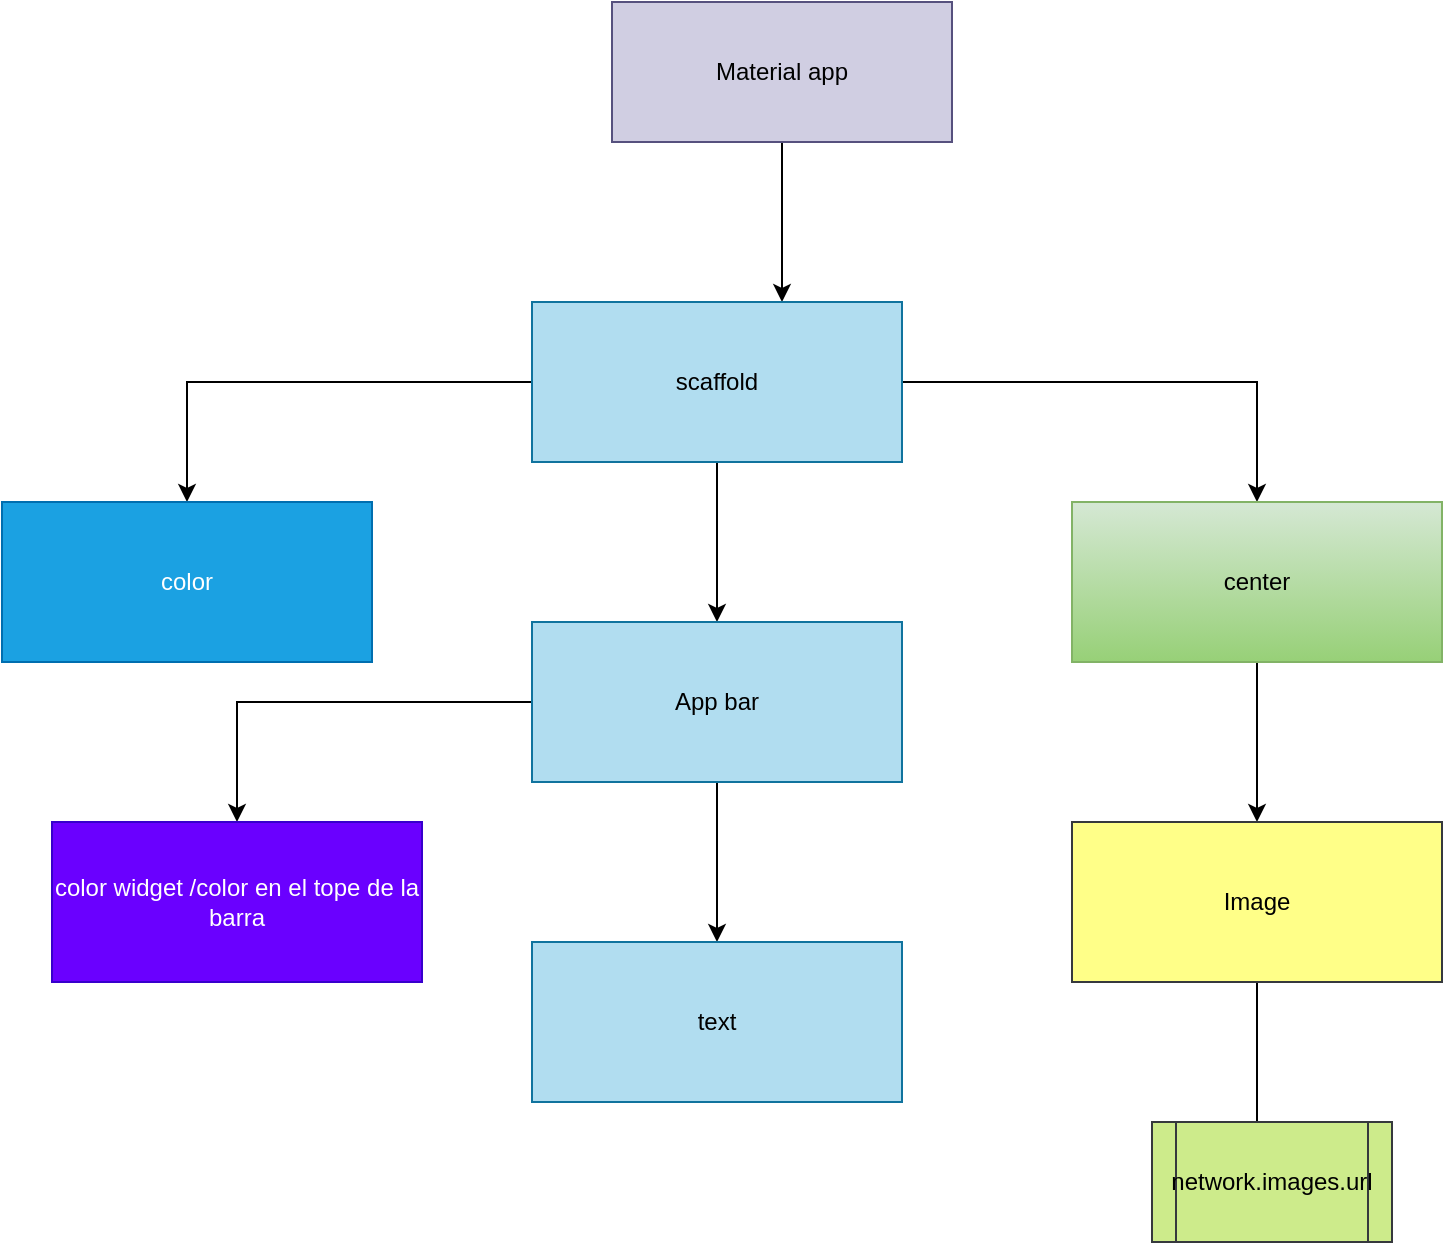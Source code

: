 <mxfile version="12.6.6" type="github"><diagram id="IPhv-FV7gpgbQdtRtbSr" name="Page-1"><mxGraphModel dx="1379" dy="503" grid="1" gridSize="10" guides="1" tooltips="1" connect="1" arrows="1" fold="1" page="1" pageScale="1" pageWidth="850" pageHeight="1100" math="0" shadow="0"><root><mxCell id="0"/><mxCell id="1" parent="0"/><mxCell id="nN4I0ZhMlREIsoDuWUXR-3" value="" style="edgeStyle=orthogonalEdgeStyle;rounded=0;orthogonalLoop=1;jettySize=auto;html=1;" edge="1" parent="1" source="nN4I0ZhMlREIsoDuWUXR-1"><mxGeometry relative="1" as="geometry"><mxPoint x="285" y="240" as="targetPoint"/></mxGeometry></mxCell><mxCell id="nN4I0ZhMlREIsoDuWUXR-1" value="Material app" style="rounded=0;whiteSpace=wrap;html=1;fillColor=#d0cee2;strokeColor=#56517e;" vertex="1" parent="1"><mxGeometry x="200" y="90" width="170" height="70" as="geometry"/></mxCell><mxCell id="nN4I0ZhMlREIsoDuWUXR-6" value="" style="edgeStyle=orthogonalEdgeStyle;rounded=0;orthogonalLoop=1;jettySize=auto;html=1;" edge="1" parent="1" source="nN4I0ZhMlREIsoDuWUXR-4" target="nN4I0ZhMlREIsoDuWUXR-5"><mxGeometry relative="1" as="geometry"/></mxCell><mxCell id="nN4I0ZhMlREIsoDuWUXR-8" value="" style="edgeStyle=orthogonalEdgeStyle;rounded=0;orthogonalLoop=1;jettySize=auto;html=1;" edge="1" parent="1" source="nN4I0ZhMlREIsoDuWUXR-4" target="nN4I0ZhMlREIsoDuWUXR-7"><mxGeometry relative="1" as="geometry"/></mxCell><mxCell id="nN4I0ZhMlREIsoDuWUXR-10" value="" style="edgeStyle=orthogonalEdgeStyle;rounded=0;orthogonalLoop=1;jettySize=auto;html=1;" edge="1" parent="1" source="nN4I0ZhMlREIsoDuWUXR-4" target="nN4I0ZhMlREIsoDuWUXR-9"><mxGeometry relative="1" as="geometry"/></mxCell><mxCell id="nN4I0ZhMlREIsoDuWUXR-4" value="scaffold" style="rounded=0;whiteSpace=wrap;html=1;fillColor=#b1ddf0;strokeColor=#10739e;" vertex="1" parent="1"><mxGeometry x="160" y="240" width="185" height="80" as="geometry"/></mxCell><mxCell id="nN4I0ZhMlREIsoDuWUXR-12" value="" style="edgeStyle=orthogonalEdgeStyle;rounded=0;orthogonalLoop=1;jettySize=auto;html=1;" edge="1" parent="1" source="nN4I0ZhMlREIsoDuWUXR-9" target="nN4I0ZhMlREIsoDuWUXR-11"><mxGeometry relative="1" as="geometry"/></mxCell><mxCell id="nN4I0ZhMlREIsoDuWUXR-9" value="center&lt;br&gt;" style="rounded=0;whiteSpace=wrap;html=1;fillColor=#d5e8d4;gradientColor=#97d077;strokeColor=#82b366;" vertex="1" parent="1"><mxGeometry x="430" y="340" width="185" height="80" as="geometry"/></mxCell><mxCell id="nN4I0ZhMlREIsoDuWUXR-14" value="" style="edgeStyle=orthogonalEdgeStyle;rounded=0;orthogonalLoop=1;jettySize=auto;html=1;" edge="1" parent="1" source="nN4I0ZhMlREIsoDuWUXR-11"><mxGeometry relative="1" as="geometry"><mxPoint x="522.5" y="660" as="targetPoint"/></mxGeometry></mxCell><mxCell id="nN4I0ZhMlREIsoDuWUXR-11" value="Image" style="rounded=0;whiteSpace=wrap;html=1;fillColor=#ffff88;strokeColor=#36393d;" vertex="1" parent="1"><mxGeometry x="430" y="500" width="185" height="80" as="geometry"/></mxCell><mxCell id="nN4I0ZhMlREIsoDuWUXR-17" value="" style="edgeStyle=orthogonalEdgeStyle;rounded=0;orthogonalLoop=1;jettySize=auto;html=1;" edge="1" parent="1" source="nN4I0ZhMlREIsoDuWUXR-7" target="nN4I0ZhMlREIsoDuWUXR-16"><mxGeometry relative="1" as="geometry"/></mxCell><mxCell id="nN4I0ZhMlREIsoDuWUXR-19" value="" style="edgeStyle=orthogonalEdgeStyle;rounded=0;orthogonalLoop=1;jettySize=auto;html=1;" edge="1" parent="1" source="nN4I0ZhMlREIsoDuWUXR-7" target="nN4I0ZhMlREIsoDuWUXR-18"><mxGeometry relative="1" as="geometry"/></mxCell><mxCell id="nN4I0ZhMlREIsoDuWUXR-7" value="App bar" style="rounded=0;whiteSpace=wrap;html=1;fillColor=#b1ddf0;strokeColor=#10739e;" vertex="1" parent="1"><mxGeometry x="160" y="400" width="185" height="80" as="geometry"/></mxCell><mxCell id="nN4I0ZhMlREIsoDuWUXR-18" value="color widget /color en el tope de la barra" style="rounded=0;whiteSpace=wrap;html=1;fillColor=#6a00ff;strokeColor=#3700CC;fontColor=#ffffff;" vertex="1" parent="1"><mxGeometry x="-80" y="500" width="185" height="80" as="geometry"/></mxCell><mxCell id="nN4I0ZhMlREIsoDuWUXR-16" value="text" style="rounded=0;whiteSpace=wrap;html=1;fillColor=#b1ddf0;strokeColor=#10739e;" vertex="1" parent="1"><mxGeometry x="160" y="560" width="185" height="80" as="geometry"/></mxCell><mxCell id="nN4I0ZhMlREIsoDuWUXR-5" value="color" style="rounded=0;whiteSpace=wrap;html=1;fillColor=#1ba1e2;strokeColor=#006EAF;fontColor=#ffffff;" vertex="1" parent="1"><mxGeometry x="-105" y="340" width="185" height="80" as="geometry"/></mxCell><mxCell id="nN4I0ZhMlREIsoDuWUXR-15" value="network.images.url" style="shape=process;whiteSpace=wrap;html=1;backgroundOutline=1;fillColor=#cdeb8b;strokeColor=#36393d;" vertex="1" parent="1"><mxGeometry x="470" y="650" width="120" height="60" as="geometry"/></mxCell></root></mxGraphModel></diagram></mxfile>